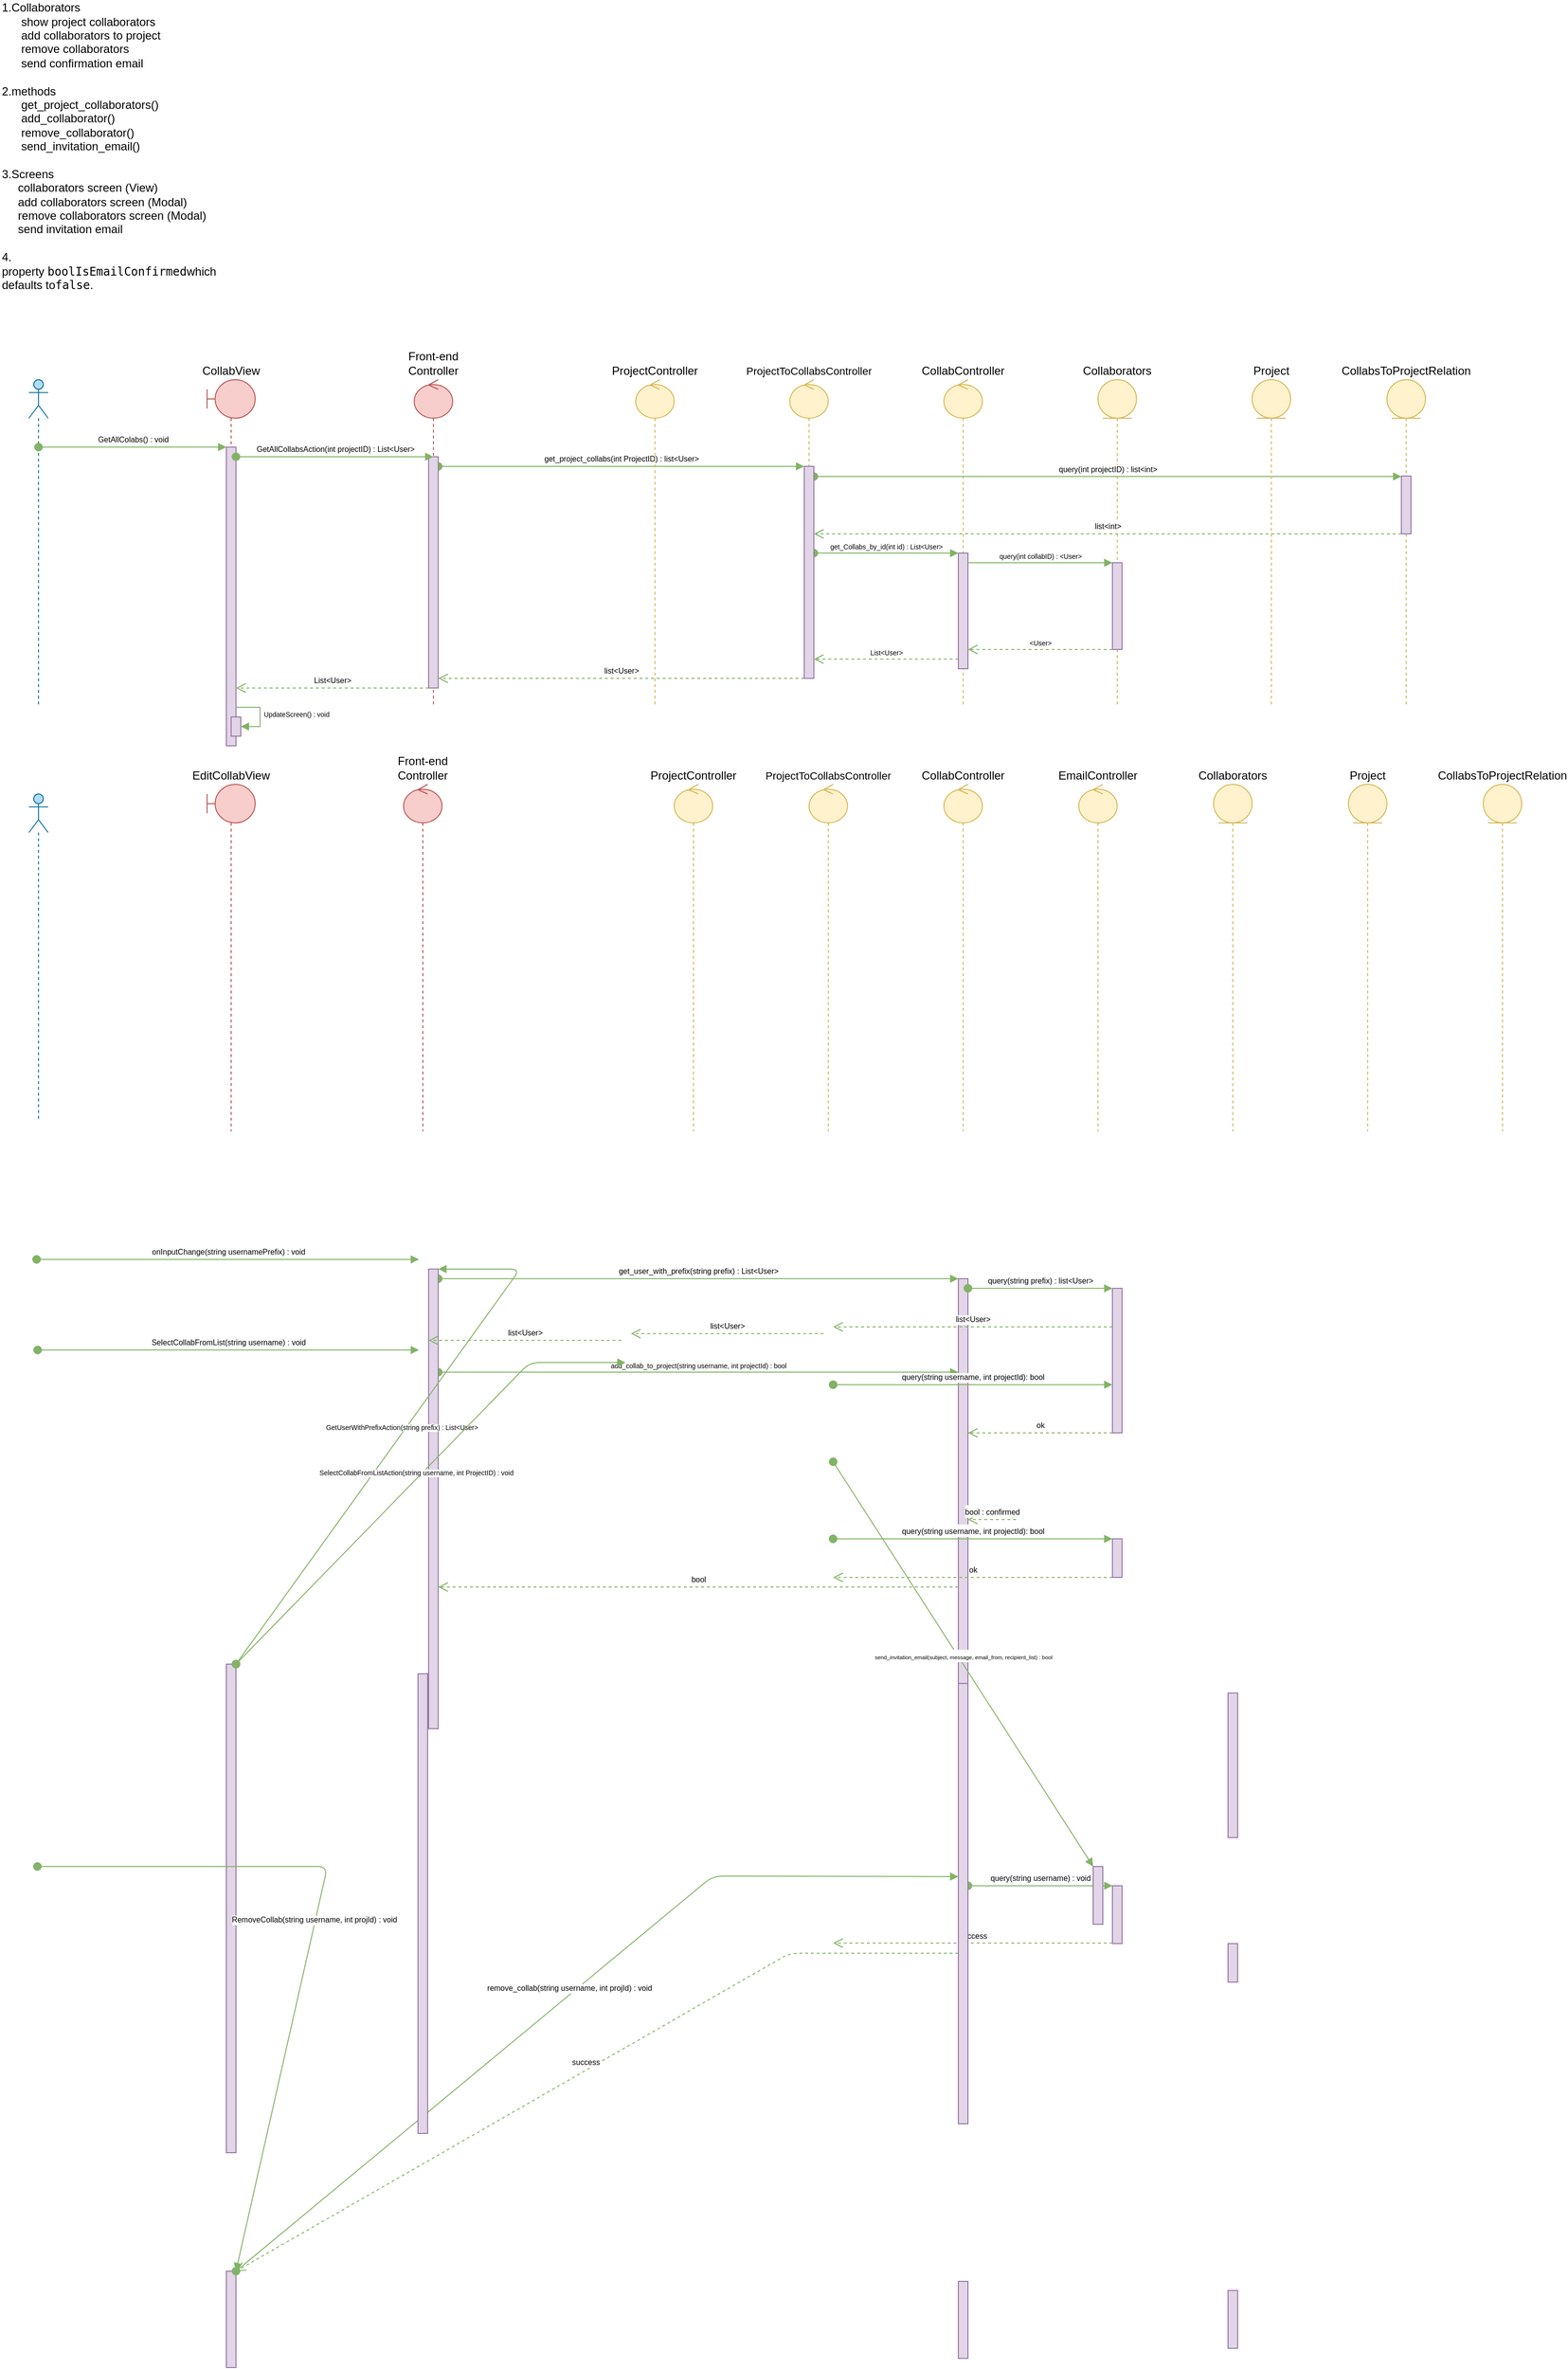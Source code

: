 <mxfile version="10.6.7" type="github"><diagram id="GHZ44tp6X7hKzsTofQmj" name="Page-1"><mxGraphModel dx="1443" dy="1389" grid="1" gridSize="10" guides="1" tooltips="1" connect="1" arrows="1" fold="1" page="0" pageScale="1" pageWidth="850" pageHeight="1100" background="none" math="0" shadow="0"><root><mxCell id="0"/><mxCell id="1" parent="0"/><mxCell id="GCSjRSkXuxWU2JJScuMy-1" value="" style="shape=umlLifeline;participant=umlActor;perimeter=lifelinePerimeter;whiteSpace=wrap;html=1;container=1;collapsible=0;recursiveResize=0;verticalAlign=top;spacingTop=36;labelBackgroundColor=#ffffff;outlineConnect=0;size=40;fillColor=#b1ddf0;strokeColor=#10739e;" parent="1" vertex="1"><mxGeometry x="30" y="380" width="20" height="340" as="geometry"/></mxCell><mxCell id="GCSjRSkXuxWU2JJScuMy-2" value="&lt;div&gt;1.Collaborators&lt;/div&gt;&lt;div&gt;&amp;nbsp; &amp;nbsp; &amp;nbsp; show project collaborators&lt;/div&gt;&lt;div&gt;&amp;nbsp; &amp;nbsp; &amp;nbsp; add collaborators to project&lt;/div&gt;&lt;div&gt;&amp;nbsp; &amp;nbsp; &amp;nbsp; remove collaborators&lt;/div&gt;&lt;div&gt;&amp;nbsp; &amp;nbsp; &amp;nbsp; send confirmation email&lt;/div&gt;&lt;div&gt;&lt;br&gt;&lt;/div&gt;&lt;div&gt;2.methods&lt;/div&gt;&lt;div&gt;&amp;nbsp; &amp;nbsp; &amp;nbsp; get_project_collaborators()&lt;/div&gt;&lt;div&gt;&amp;nbsp; &amp;nbsp; &amp;nbsp; add_collaborator()&lt;/div&gt;&lt;div&gt;&amp;nbsp; &amp;nbsp; &amp;nbsp; remove_collaborator()&lt;/div&gt;&lt;div&gt;&amp;nbsp; &amp;nbsp; &amp;nbsp; send_invitation_email()&lt;/div&gt;&lt;div&gt;&lt;br&gt;&lt;/div&gt;&lt;div&gt;3.Screens&lt;/div&gt;&lt;div&gt;&amp;nbsp; &amp;nbsp; &amp;nbsp;collaborators screen (View)&lt;/div&gt;&lt;div&gt;&amp;nbsp; &amp;nbsp; &amp;nbsp;add collaborators screen (Modal)&lt;/div&gt;&lt;div&gt;&amp;nbsp; &amp;nbsp; &amp;nbsp;remove collaborators screen (Modal)&lt;/div&gt;&lt;div&gt;&amp;nbsp; &amp;nbsp; &amp;nbsp;send invitation email&lt;/div&gt;&lt;div&gt;&lt;br&gt;&lt;/div&gt;&lt;div&gt;4.&lt;/div&gt;&lt;span&gt;property&amp;nbsp;&lt;/span&gt;&lt;code&gt;boolIsEmailConfirmed&lt;/code&gt;&lt;span&gt;which defaults to&lt;/span&gt;&lt;code&gt;false&lt;/code&gt;&lt;span&gt;.&lt;/span&gt;&lt;div&gt;&lt;br&gt;&lt;/div&gt;" style="text;html=1;strokeColor=none;fillColor=none;align=left;verticalAlign=middle;whiteSpace=wrap;rounded=0;" parent="1" vertex="1"><mxGeometry width="250" height="290" as="geometry"/></mxCell><mxCell id="GCSjRSkXuxWU2JJScuMy-3" value="CollabView" style="shape=umlLifeline;participant=umlBoundary;perimeter=lifelinePerimeter;whiteSpace=wrap;html=1;container=1;collapsible=0;recursiveResize=0;verticalAlign=bottom;spacingTop=36;labelBackgroundColor=#ffffff;outlineConnect=0;labelPosition=center;verticalLabelPosition=top;align=center;fillColor=#f8cecc;strokeColor=#b85450;" parent="1" vertex="1"><mxGeometry x="215" y="380" width="50" height="380" as="geometry"/></mxCell><mxCell id="GCSjRSkXuxWU2JJScuMy-7" value="" style="html=1;points=[];perimeter=orthogonalPerimeter;align=left;fillColor=#e1d5e7;strokeColor=#9673a6;gradientColor=none;" parent="GCSjRSkXuxWU2JJScuMy-3" vertex="1"><mxGeometry x="20" y="70" width="10" height="310" as="geometry"/></mxCell><mxCell id="UG3qi_RcyNTJpObuY2x0-22" value="" style="html=1;points=[];perimeter=orthogonalPerimeter;fontSize=7;fillColor=#e1d5e7;strokeColor=#9673a6;" vertex="1" parent="GCSjRSkXuxWU2JJScuMy-3"><mxGeometry x="25" y="350" width="10" height="20" as="geometry"/></mxCell><mxCell id="GCSjRSkXuxWU2JJScuMy-4" value="EditCollabView" style="shape=umlLifeline;participant=umlBoundary;perimeter=lifelinePerimeter;whiteSpace=wrap;html=1;container=1;collapsible=0;recursiveResize=0;verticalAlign=bottom;spacingTop=36;labelBackgroundColor=#ffffff;outlineConnect=0;labelPosition=center;verticalLabelPosition=top;align=center;fillColor=#f8cecc;strokeColor=#b85450;" parent="1" vertex="1"><mxGeometry x="215" y="800" width="50" height="360" as="geometry"/></mxCell><mxCell id="GCSjRSkXuxWU2JJScuMy-19" value="" style="html=1;points=[];perimeter=orthogonalPerimeter;fontSize=8;align=left;fillColor=#e1d5e7;strokeColor=#9673a6;gradientColor=none;" parent="GCSjRSkXuxWU2JJScuMy-4" vertex="1"><mxGeometry x="20" y="913" width="10" height="507" as="geometry"/></mxCell><mxCell id="WKBZwhmBb1u5zHbXrdkY-1" value="" style="html=1;points=[];perimeter=orthogonalPerimeter;fontSize=8;align=left;fillColor=#e1d5e7;strokeColor=#9673a6;gradientColor=none;" parent="GCSjRSkXuxWU2JJScuMy-4" vertex="1"><mxGeometry x="20" y="1543" width="10" height="100" as="geometry"/></mxCell><mxCell id="GCSjRSkXuxWU2JJScuMy-8" value="GetAllColabs() : void" style="html=1;verticalAlign=bottom;startArrow=oval;endArrow=block;startSize=8;fontSize=8;fillColor=#d5e8d4;strokeColor=#82b366;" parent="1" source="GCSjRSkXuxWU2JJScuMy-1" target="GCSjRSkXuxWU2JJScuMy-7" edge="1"><mxGeometry relative="1" as="geometry"><mxPoint x="75" y="460" as="sourcePoint"/><Array as="points"><mxPoint x="70" y="450"/><mxPoint x="150" y="450"/></Array></mxGeometry></mxCell><mxCell id="GCSjRSkXuxWU2JJScuMy-9" value="CollabController" style="shape=umlLifeline;participant=umlControl;perimeter=lifelinePerimeter;whiteSpace=wrap;html=1;container=1;collapsible=0;recursiveResize=0;verticalAlign=bottom;spacingTop=36;labelBackgroundColor=#ffffff;outlineConnect=0;align=center;labelPosition=center;verticalLabelPosition=top;fillColor=#fff2cc;strokeColor=#d6b656;" parent="1" vertex="1"><mxGeometry x="980" y="380" width="40" height="340" as="geometry"/></mxCell><mxCell id="GCSjRSkXuxWU2JJScuMy-21" value="" style="html=1;points=[];perimeter=orthogonalPerimeter;fontSize=8;align=left;fillColor=#e1d5e7;strokeColor=#9673a6;gradientColor=none;" parent="GCSjRSkXuxWU2JJScuMy-9" vertex="1"><mxGeometry x="15" y="933" width="10" height="457" as="geometry"/></mxCell><mxCell id="WKBZwhmBb1u5zHbXrdkY-4" value="" style="html=1;points=[];perimeter=orthogonalPerimeter;fontSize=8;align=left;fillColor=#e1d5e7;strokeColor=#9673a6;gradientColor=none;" parent="GCSjRSkXuxWU2JJScuMy-9" vertex="1"><mxGeometry x="15" y="1553.5" width="10" height="80" as="geometry"/></mxCell><mxCell id="UG3qi_RcyNTJpObuY2x0-30" value="" style="html=1;points=[];perimeter=orthogonalPerimeter;fontSize=7;fillColor=#e1d5e7;strokeColor=#9673a6;" vertex="1" parent="GCSjRSkXuxWU2JJScuMy-9"><mxGeometry x="15" y="180" width="10" height="120" as="geometry"/></mxCell><mxCell id="GCSjRSkXuxWU2JJScuMy-11" value="Collaborators" style="shape=umlLifeline;participant=umlEntity;perimeter=lifelinePerimeter;whiteSpace=wrap;html=1;container=1;collapsible=0;recursiveResize=0;verticalAlign=bottom;spacingTop=36;labelBackgroundColor=#ffffff;outlineConnect=0;align=center;labelPosition=center;verticalLabelPosition=top;fillColor=#fff2cc;strokeColor=#d6b656;" parent="1" vertex="1"><mxGeometry x="1140" y="380" width="40" height="340" as="geometry"/></mxCell><mxCell id="GCSjRSkXuxWU2JJScuMy-24" value="" style="html=1;points=[];perimeter=orthogonalPerimeter;fontSize=8;align=left;fillColor=#e1d5e7;strokeColor=#9673a6;gradientColor=none;" parent="GCSjRSkXuxWU2JJScuMy-11" vertex="1"><mxGeometry x="15" y="943" width="10" height="150" as="geometry"/></mxCell><mxCell id="WKBZwhmBb1u5zHbXrdkY-6" value="" style="html=1;points=[];perimeter=orthogonalPerimeter;fontSize=8;align=left;fillColor=#e1d5e7;strokeColor=#9673a6;gradientColor=none;" parent="GCSjRSkXuxWU2JJScuMy-11" vertex="1"><mxGeometry x="15" y="1563" width="10" height="60" as="geometry"/></mxCell><mxCell id="ptlIlz8iXJEbvcwkNckL-7" value="" style="html=1;points=[];perimeter=orthogonalPerimeter;fillColor=#e1d5e7;strokeColor=#9673a6;" parent="GCSjRSkXuxWU2JJScuMy-11" vertex="1"><mxGeometry x="15" y="1203" width="10" height="40" as="geometry"/></mxCell><mxCell id="UG3qi_RcyNTJpObuY2x0-33" value="" style="html=1;points=[];perimeter=orthogonalPerimeter;fontSize=7;fillColor=#e1d5e7;strokeColor=#9673a6;" vertex="1" parent="GCSjRSkXuxWU2JJScuMy-11"><mxGeometry x="15" y="190" width="10" height="90" as="geometry"/></mxCell><mxCell id="GCSjRSkXuxWU2JJScuMy-13" value="get_project_collabs(int ProjectID) : list&amp;lt;User&amp;gt;" style="html=1;verticalAlign=bottom;startArrow=oval;endArrow=block;startSize=8;fontSize=8;fillColor=#d5e8d4;strokeColor=#82b366;" parent="1" target="GCSjRSkXuxWU2JJScuMy-12" edge="1" source="UG3qi_RcyNTJpObuY2x0-2"><mxGeometry relative="1" as="geometry"><mxPoint x="250" y="470" as="sourcePoint"/><Array as="points"><mxPoint x="630" y="470"/></Array></mxGeometry></mxCell><mxCell id="GCSjRSkXuxWU2JJScuMy-17" value="list&amp;lt;int&amp;gt;" style="html=1;verticalAlign=bottom;endArrow=open;dashed=1;endSize=8;fontSize=8;fillColor=#d5e8d4;strokeColor=#82b366;" parent="1" source="GCSjRSkXuxWU2JJScuMy-15" target="GCSjRSkXuxWU2JJScuMy-12" edge="1"><mxGeometry relative="1" as="geometry"><mxPoint x="1053" y="538" as="sourcePoint"/><mxPoint x="950" y="530" as="targetPoint"/><Array as="points"><mxPoint x="1040" y="540"/></Array></mxGeometry></mxCell><mxCell id="GCSjRSkXuxWU2JJScuMy-18" value="list&amp;lt;User&amp;gt;" style="html=1;verticalAlign=bottom;endArrow=open;dashed=1;endSize=8;fontSize=8;fillColor=#d5e8d4;strokeColor=#82b366;" parent="1" source="GCSjRSkXuxWU2JJScuMy-12" target="UG3qi_RcyNTJpObuY2x0-2" edge="1"><mxGeometry relative="1" as="geometry"><mxPoint x="1020" y="550" as="sourcePoint"/><mxPoint x="280" y="550" as="targetPoint"/><Array as="points"><mxPoint x="650" y="690"/></Array></mxGeometry></mxCell><mxCell id="GCSjRSkXuxWU2JJScuMy-20" value="SelectCollabFromList(string username) : void" style="html=1;verticalAlign=bottom;startArrow=oval;endArrow=block;startSize=8;fontSize=8;fillColor=#d5e8d4;strokeColor=#82b366;" parent="1" edge="1"><mxGeometry relative="1" as="geometry"><mxPoint x="39.071" y="1387" as="sourcePoint"/><Array as="points"><mxPoint x="230" y="1387"/></Array><mxPoint x="435" y="1387" as="targetPoint"/></mxGeometry></mxCell><mxCell id="GCSjRSkXuxWU2JJScuMy-22" value="add_collab_to_project(string username, int projectId) : bool" style="html=1;verticalAlign=bottom;startArrow=oval;endArrow=block;startSize=8;fontSize=7;fillColor=#d5e8d4;strokeColor=#82b366;" parent="1" target="GCSjRSkXuxWU2JJScuMy-21" edge="1" source="UG3qi_RcyNTJpObuY2x0-19"><mxGeometry relative="1" as="geometry"><mxPoint x="445" y="1410" as="sourcePoint"/><Array as="points"><mxPoint x="740" y="1410"/></Array><mxPoint x="1035" y="1410" as="targetPoint"/></mxGeometry></mxCell><mxCell id="GCSjRSkXuxWU2JJScuMy-25" value="query(string username, int projectId): bool" style="html=1;verticalAlign=bottom;startArrow=oval;endArrow=block;startSize=8;fontSize=8;fillColor=#d5e8d4;strokeColor=#82b366;" parent="1" target="GCSjRSkXuxWU2JJScuMy-24" edge="1"><mxGeometry relative="1" as="geometry"><mxPoint x="865" y="1423" as="sourcePoint"/><Array as="points"><mxPoint x="960" y="1423"/></Array><mxPoint x="1215" y="1423" as="targetPoint"/></mxGeometry></mxCell><mxCell id="GCSjRSkXuxWU2JJScuMy-27" value="ok" style="html=1;verticalAlign=bottom;endArrow=open;dashed=1;endSize=8;fontSize=8;fillColor=#d5e8d4;strokeColor=#82b366;" parent="1" source="GCSjRSkXuxWU2JJScuMy-24" target="GCSjRSkXuxWU2JJScuMy-21" edge="1"><mxGeometry relative="1" as="geometry"><mxPoint x="1055" y="1473" as="sourcePoint"/><mxPoint x="975" y="1473" as="targetPoint"/><Array as="points"><mxPoint x="1040" y="1473"/></Array></mxGeometry></mxCell><mxCell id="WKBZwhmBb1u5zHbXrdkY-2" value="RemoveCollab(string username, int projId) : void" style="html=1;verticalAlign=bottom;startArrow=oval;endArrow=block;startSize=8;fontSize=8;fillColor=#d5e8d4;strokeColor=#82b366;" parent="1" target="WKBZwhmBb1u5zHbXrdkY-1" edge="1"><mxGeometry relative="1" as="geometry"><mxPoint x="38.833" y="1923" as="sourcePoint"/><Array as="points"><mxPoint x="340" y="1923"/></Array></mxGeometry></mxCell><mxCell id="WKBZwhmBb1u5zHbXrdkY-5" value="remove_collab(string username, int projId) : void&lt;br&gt;" style="html=1;verticalAlign=bottom;startArrow=oval;startFill=1;endArrow=block;startSize=8;fontSize=8;fillColor=#d5e8d4;strokeColor=#82b366;" parent="1" source="WKBZwhmBb1u5zHbXrdkY-1" target="WKBZwhmBb1u5zHbXrdkY-4" edge="1"><mxGeometry width="60" relative="1" as="geometry"><mxPoint x="975" y="1933" as="sourcePoint"/><mxPoint x="1035" y="1933" as="targetPoint"/><Array as="points"><mxPoint x="740" y="1933"/></Array></mxGeometry></mxCell><mxCell id="WKBZwhmBb1u5zHbXrdkY-7" value="query(string username) : void" style="html=1;verticalAlign=bottom;startArrow=oval;startFill=1;endArrow=block;startSize=8;fontSize=8;fillColor=#d5e8d4;strokeColor=#82b366;" parent="1" source="WKBZwhmBb1u5zHbXrdkY-4" target="WKBZwhmBb1u5zHbXrdkY-6" edge="1"><mxGeometry width="60" relative="1" as="geometry"><mxPoint x="995" y="1943" as="sourcePoint"/><mxPoint x="1200" y="1943" as="targetPoint"/><Array as="points"><mxPoint x="1040" y="1943"/></Array></mxGeometry></mxCell><mxCell id="WKBZwhmBb1u5zHbXrdkY-8" value="success" style="html=1;verticalAlign=bottom;endArrow=open;dashed=1;endSize=8;fontSize=8;fillColor=#d5e8d4;strokeColor=#82b366;" parent="1" source="WKBZwhmBb1u5zHbXrdkY-6" edge="1"><mxGeometry relative="1" as="geometry"><mxPoint x="1055" y="2002.5" as="sourcePoint"/><mxPoint x="865" y="2002.5" as="targetPoint"/></mxGeometry></mxCell><mxCell id="WKBZwhmBb1u5zHbXrdkY-9" value="success" style="html=1;verticalAlign=bottom;endArrow=open;dashed=1;endSize=8;fontSize=8;fillColor=#d5e8d4;strokeColor=#82b366;" parent="1" source="WKBZwhmBb1u5zHbXrdkY-4" target="WKBZwhmBb1u5zHbXrdkY-1" edge="1"><mxGeometry relative="1" as="geometry"><mxPoint x="1190" y="2013" as="sourcePoint"/><mxPoint x="845" y="2013" as="targetPoint"/><Array as="points"><mxPoint x="820" y="2013"/></Array></mxGeometry></mxCell><mxCell id="WKBZwhmBb1u5zHbXrdkY-27" value="EmailController" style="shape=umlLifeline;participant=umlControl;perimeter=lifelinePerimeter;whiteSpace=wrap;html=1;container=1;collapsible=0;recursiveResize=0;verticalAlign=bottom;spacingTop=36;labelBackgroundColor=#ffffff;outlineConnect=0;align=center;labelPosition=center;verticalLabelPosition=top;fillColor=#fff2cc;strokeColor=#d6b656;" parent="1" vertex="1"><mxGeometry x="1120" y="800" width="40" height="360" as="geometry"/></mxCell><mxCell id="ptlIlz8iXJEbvcwkNckL-1" value="" style="html=1;points=[];perimeter=orthogonalPerimeter;fillColor=#e1d5e7;strokeColor=#9673a6;" parent="WKBZwhmBb1u5zHbXrdkY-27" vertex="1"><mxGeometry x="15" y="1123" width="10" height="60" as="geometry"/></mxCell><mxCell id="ptlIlz8iXJEbvcwkNckL-2" value="&lt;font style=&quot;font-size: 5.7px&quot;&gt;&lt;span&gt;send_invitation_email(&lt;/span&gt;&lt;span&gt;subject, message, email_from, recipient_list&lt;/span&gt;&lt;span&gt;) : bool&lt;/span&gt;&lt;/font&gt;&lt;br&gt;" style="html=1;verticalAlign=bottom;startArrow=oval;endArrow=block;startSize=8;fillColor=#d5e8d4;strokeColor=#82b366;" parent="1" target="ptlIlz8iXJEbvcwkNckL-1" edge="1"><mxGeometry relative="1" as="geometry"><mxPoint x="865" y="1503" as="sourcePoint"/></mxGeometry></mxCell><mxCell id="ptlIlz8iXJEbvcwkNckL-3" value="&lt;font style=&quot;font-size: 8px&quot;&gt;bool : confirmed&lt;/font&gt;" style="html=1;verticalAlign=bottom;endArrow=open;dashed=1;endSize=8;fillColor=#d5e8d4;strokeColor=#82b366;" parent="1" target="GCSjRSkXuxWU2JJScuMy-21" edge="1"><mxGeometry relative="1" as="geometry"><mxPoint x="1055" y="1563" as="sourcePoint"/><mxPoint x="975" y="1583" as="targetPoint"/></mxGeometry></mxCell><mxCell id="ptlIlz8iXJEbvcwkNckL-8" value="&lt;span&gt;&lt;font style=&quot;font-size: 8px&quot;&gt;query(string username, int projectId): bool&lt;/font&gt;&lt;/span&gt;" style="html=1;verticalAlign=bottom;startArrow=oval;endArrow=block;startSize=8;fillColor=#d5e8d4;strokeColor=#82b366;" parent="1" target="ptlIlz8iXJEbvcwkNckL-7" edge="1"><mxGeometry relative="1" as="geometry"><mxPoint x="865" y="1583" as="sourcePoint"/><mxPoint x="1215" y="1583" as="targetPoint"/></mxGeometry></mxCell><mxCell id="ptlIlz8iXJEbvcwkNckL-10" value="bool" style="html=1;verticalAlign=bottom;endArrow=open;dashed=1;endSize=8;fontSize=8;fillColor=#d5e8d4;strokeColor=#82b366;" parent="1" source="GCSjRSkXuxWU2JJScuMy-21" target="UG3qi_RcyNTJpObuY2x0-19" edge="1"><mxGeometry relative="1" as="geometry"><mxPoint x="860" y="1650" as="sourcePoint"/><mxPoint x="685" y="1632.5" as="targetPoint"/><Array as="points"><mxPoint x="810" y="1633"/></Array></mxGeometry></mxCell><mxCell id="ptlIlz8iXJEbvcwkNckL-9" value="ok" style="html=1;verticalAlign=bottom;endArrow=open;dashed=1;endSize=8;fontSize=8;fillColor=#d5e8d4;strokeColor=#82b366;" parent="1" source="ptlIlz8iXJEbvcwkNckL-7" edge="1"><mxGeometry relative="1" as="geometry"><mxPoint x="1215" y="1623" as="sourcePoint"/><mxPoint x="865" y="1623" as="targetPoint"/><Array as="points"><mxPoint x="1040" y="1623"/></Array></mxGeometry></mxCell><mxCell id="ptlIlz8iXJEbvcwkNckL-14" value="onInputChange(string usernamePrefix) : void" style="html=1;verticalAlign=bottom;startArrow=oval;startFill=1;endArrow=block;startSize=8;fillColor=#d5e8d4;strokeColor=#82b366;fontSize=8;" parent="1" edge="1"><mxGeometry width="60" relative="1" as="geometry"><mxPoint x="38" y="1293" as="sourcePoint"/><mxPoint x="435" y="1293" as="targetPoint"/></mxGeometry></mxCell><mxCell id="ptlIlz8iXJEbvcwkNckL-15" value="get_user_with_prefix(string prefix) : List&amp;lt;User&amp;gt;" style="html=1;verticalAlign=bottom;startArrow=oval;startFill=1;endArrow=block;startSize=8;fontSize=8;fillColor=#d5e8d4;strokeColor=#82b366;" parent="1" source="UG3qi_RcyNTJpObuY2x0-19" target="GCSjRSkXuxWU2JJScuMy-21" edge="1"><mxGeometry width="60" relative="1" as="geometry"><mxPoint x="740" y="1313" as="sourcePoint"/><mxPoint x="1035" y="1312.5" as="targetPoint"/><Array as="points"><mxPoint x="750" y="1313"/></Array></mxGeometry></mxCell><mxCell id="ptlIlz8iXJEbvcwkNckL-16" value="query(string prefix) : list&amp;lt;User&amp;gt;" style="html=1;verticalAlign=bottom;startArrow=oval;endArrow=block;startSize=8;fontSize=8;fillColor=#d5e8d4;strokeColor=#82b366;" parent="1" source="GCSjRSkXuxWU2JJScuMy-21" target="GCSjRSkXuxWU2JJScuMy-24" edge="1"><mxGeometry relative="1" as="geometry"><mxPoint x="870" y="1323" as="sourcePoint"/><Array as="points"><mxPoint x="1035" y="1323"/></Array><mxPoint x="1210" y="1323" as="targetPoint"/></mxGeometry></mxCell><mxCell id="ptlIlz8iXJEbvcwkNckL-17" value="list&amp;lt;User&amp;gt;" style="html=1;verticalAlign=bottom;endArrow=open;dashed=1;endSize=8;fontSize=8;fillColor=#d5e8d4;strokeColor=#82b366;" parent="1" source="GCSjRSkXuxWU2JJScuMy-24" edge="1"><mxGeometry relative="1" as="geometry"><mxPoint x="1200" y="1363" as="sourcePoint"/><mxPoint x="865" y="1363" as="targetPoint"/></mxGeometry></mxCell><mxCell id="ptlIlz8iXJEbvcwkNckL-19" value="list&amp;lt;User&amp;gt;" style="html=1;verticalAlign=bottom;endArrow=open;dashed=1;endSize=8;fontSize=8;fillColor=#d5e8d4;strokeColor=#82b366;" parent="1" edge="1"><mxGeometry relative="1" as="geometry"><mxPoint x="855" y="1370" as="sourcePoint"/><mxPoint x="655" y="1370" as="targetPoint"/><Array as="points"><mxPoint x="740" y="1370"/></Array></mxGeometry></mxCell><mxCell id="UG3qi_RcyNTJpObuY2x0-1" value="Front-end Controller" style="shape=umlLifeline;participant=umlControl;perimeter=lifelinePerimeter;whiteSpace=wrap;html=1;container=1;collapsible=0;recursiveResize=0;verticalAlign=bottom;spacingTop=36;labelBackgroundColor=#ffffff;outlineConnect=0;fillColor=#f8cecc;strokeColor=#b85450;labelPosition=center;verticalLabelPosition=top;align=center;" vertex="1" parent="1"><mxGeometry x="430" y="380" width="40" height="340" as="geometry"/></mxCell><mxCell id="UG3qi_RcyNTJpObuY2x0-2" value="" style="html=1;points=[];perimeter=orthogonalPerimeter;fillColor=#e1d5e7;strokeColor=#9673a6;" vertex="1" parent="UG3qi_RcyNTJpObuY2x0-1"><mxGeometry x="15" y="80" width="10" height="240" as="geometry"/></mxCell><mxCell id="UG3qi_RcyNTJpObuY2x0-19" value="" style="html=1;points=[];perimeter=orthogonalPerimeter;fontSize=8;fillColor=#e1d5e7;strokeColor=#9673a6;" vertex="1" parent="UG3qi_RcyNTJpObuY2x0-1"><mxGeometry x="15" y="923" width="10" height="477" as="geometry"/></mxCell><mxCell id="UG3qi_RcyNTJpObuY2x0-6" value="&lt;font style=&quot;font-size: 8px&quot;&gt;GetAllCollabsAction(int projectID) : List&amp;lt;User&amp;gt;&lt;/font&gt;" style="html=1;verticalAlign=bottom;startArrow=oval;startFill=1;endArrow=block;startSize=8;fillColor=#d5e8d4;strokeColor=#82b366;" edge="1" parent="1" source="GCSjRSkXuxWU2JJScuMy-7" target="UG3qi_RcyNTJpObuY2x0-2"><mxGeometry width="60" relative="1" as="geometry"><mxPoint x="310" y="460" as="sourcePoint"/><mxPoint x="370" y="460" as="targetPoint"/><Array as="points"><mxPoint x="450" y="460"/></Array></mxGeometry></mxCell><mxCell id="UG3qi_RcyNTJpObuY2x0-15" value="ProjectController" style="shape=umlLifeline;participant=umlControl;perimeter=lifelinePerimeter;whiteSpace=wrap;html=1;container=1;collapsible=0;recursiveResize=0;verticalAlign=bottom;spacingTop=36;labelBackgroundColor=#ffffff;outlineConnect=0;fillColor=#fff2cc;strokeColor=#d6b656;labelPosition=center;verticalLabelPosition=top;align=center;" vertex="1" parent="1"><mxGeometry x="660" y="380" width="40" height="340" as="geometry"/></mxCell><mxCell id="GCSjRSkXuxWU2JJScuMy-16" value="query(int projectID) : list&amp;lt;int&amp;gt;" style="html=1;verticalAlign=bottom;startArrow=oval;endArrow=block;startSize=8;fontSize=8;fillColor=#d5e8d4;strokeColor=#82b366;" parent="1" source="GCSjRSkXuxWU2JJScuMy-12" target="GCSjRSkXuxWU2JJScuMy-15" edge="1"><mxGeometry relative="1" as="geometry"><mxPoint x="1215" y="480.5" as="sourcePoint"/><Array as="points"><mxPoint x="1225" y="480.5"/></Array><mxPoint x="1570" y="480.5" as="targetPoint"/></mxGeometry></mxCell><mxCell id="UG3qi_RcyNTJpObuY2x0-16" value="Project" style="shape=umlLifeline;participant=umlEntity;perimeter=lifelinePerimeter;whiteSpace=wrap;html=1;container=1;collapsible=0;recursiveResize=0;verticalAlign=bottom;spacingTop=36;labelBackgroundColor=#ffffff;outlineConnect=0;fillColor=#fff2cc;strokeColor=#d6b656;labelPosition=center;verticalLabelPosition=top;align=center;" vertex="1" parent="1"><mxGeometry x="1300" y="380" width="40" height="340" as="geometry"/></mxCell><mxCell id="UG3qi_RcyNTJpObuY2x0-17" value="List&amp;lt;User&amp;gt;" style="html=1;verticalAlign=bottom;endArrow=open;dashed=1;endSize=8;fontSize=8;fillColor=#d5e8d4;strokeColor=#82b366;" edge="1" parent="1" source="UG3qi_RcyNTJpObuY2x0-2" target="GCSjRSkXuxWU2JJScuMy-7"><mxGeometry relative="1" as="geometry"><mxPoint x="420" y="560" as="sourcePoint"/><mxPoint x="565" y="560" as="targetPoint"/><Array as="points"><mxPoint x="350" y="700"/><mxPoint x="260" y="700"/></Array></mxGeometry></mxCell><mxCell id="UG3qi_RcyNTJpObuY2x0-20" value="&lt;span&gt;GetUserWithPrefixAction(string prefix) : List&amp;lt;User&amp;gt;&lt;/span&gt;" style="html=1;verticalAlign=bottom;startArrow=oval;startFill=1;endArrow=block;startSize=8;fontSize=7;fillColor=#d5e8d4;strokeColor=#82b366;" edge="1" parent="1" source="GCSjRSkXuxWU2JJScuMy-19" target="UG3qi_RcyNTJpObuY2x0-19"><mxGeometry width="60" relative="1" as="geometry"><mxPoint x="450" y="1313" as="sourcePoint"/><mxPoint x="510" y="1313" as="targetPoint"/><Array as="points"><mxPoint x="540" y="1303"/></Array></mxGeometry></mxCell><mxCell id="UG3qi_RcyNTJpObuY2x0-25" value="list&amp;lt;User&amp;gt;" style="html=1;verticalAlign=bottom;endArrow=open;dashed=1;endSize=8;fontSize=8;fillColor=#d5e8d4;strokeColor=#82b366;" edge="1" parent="1"><mxGeometry relative="1" as="geometry"><mxPoint x="645" y="1377" as="sourcePoint"/><mxPoint x="445" y="1377" as="targetPoint"/><Array as="points"><mxPoint x="530" y="1377"/></Array></mxGeometry></mxCell><mxCell id="UG3qi_RcyNTJpObuY2x0-26" value="&lt;span&gt;SelectCollabFromListAction(string username, int ProjectID) : void&lt;/span&gt;" style="html=1;verticalAlign=bottom;startArrow=oval;startFill=1;endArrow=block;startSize=8;fontSize=7;fillColor=#d5e8d4;strokeColor=#82b366;" edge="1" parent="1" source="GCSjRSkXuxWU2JJScuMy-19"><mxGeometry width="60" relative="1" as="geometry"><mxPoint x="470" y="1397.5" as="sourcePoint"/><mxPoint x="649.5" y="1400" as="targetPoint"/><Array as="points"><mxPoint x="550" y="1400"/></Array></mxGeometry></mxCell><mxCell id="UG3qi_RcyNTJpObuY2x0-27" value="CollabsToProjectRelation&lt;br&gt;" style="shape=umlLifeline;participant=umlEntity;perimeter=lifelinePerimeter;whiteSpace=wrap;html=1;container=1;collapsible=0;recursiveResize=0;verticalAlign=bottom;spacingTop=36;labelBackgroundColor=#ffffff;outlineConnect=0;fillColor=#fff2cc;strokeColor=#d6b656;labelPosition=center;verticalLabelPosition=top;align=center;" vertex="1" parent="1"><mxGeometry x="1440" y="380" width="40" height="340" as="geometry"/></mxCell><mxCell id="GCSjRSkXuxWU2JJScuMy-15" value="" style="html=1;points=[];perimeter=orthogonalPerimeter;fontSize=8;align=left;fillColor=#e1d5e7;strokeColor=#9673a6;gradientColor=none;" parent="UG3qi_RcyNTJpObuY2x0-27" vertex="1"><mxGeometry x="15" y="100" width="10" height="60" as="geometry"/></mxCell><mxCell id="UG3qi_RcyNTJpObuY2x0-32" value="get_Collabs_by_id(int id) : List&amp;lt;User&amp;gt;" style="html=1;verticalAlign=bottom;startArrow=oval;startFill=1;endArrow=block;startSize=8;fontSize=7;fillColor=#d5e8d4;strokeColor=#82b366;" edge="1" parent="1" source="GCSjRSkXuxWU2JJScuMy-12" target="UG3qi_RcyNTJpObuY2x0-30"><mxGeometry width="60" relative="1" as="geometry"><mxPoint x="700" y="560" as="sourcePoint"/><mxPoint x="760" y="560" as="targetPoint"/><Array as="points"><mxPoint x="910" y="560"/></Array></mxGeometry></mxCell><mxCell id="UG3qi_RcyNTJpObuY2x0-34" value="query(int collabID) : &amp;lt;User&amp;gt;" style="html=1;verticalAlign=bottom;endArrow=block;fontSize=7;fillColor=#d5e8d4;strokeColor=#82b366;" edge="1" parent="1" source="UG3qi_RcyNTJpObuY2x0-30" target="UG3qi_RcyNTJpObuY2x0-33"><mxGeometry width="80" relative="1" as="geometry"><mxPoint x="980" y="570" as="sourcePoint"/><mxPoint x="1060" y="570" as="targetPoint"/><Array as="points"><mxPoint x="1010" y="570"/></Array></mxGeometry></mxCell><mxCell id="UG3qi_RcyNTJpObuY2x0-35" value="&amp;lt;User&amp;gt;" style="html=1;verticalAlign=bottom;endArrow=open;dashed=1;endSize=8;fontSize=7;fillColor=#d5e8d4;strokeColor=#82b366;" edge="1" parent="1" source="UG3qi_RcyNTJpObuY2x0-33" target="UG3qi_RcyNTJpObuY2x0-30"><mxGeometry relative="1" as="geometry"><mxPoint x="1150" y="650" as="sourcePoint"/><mxPoint x="1070" y="650" as="targetPoint"/><Array as="points"><mxPoint x="1080" y="660"/><mxPoint x="1010" y="660"/></Array></mxGeometry></mxCell><mxCell id="UG3qi_RcyNTJpObuY2x0-37" value="List&amp;lt;User&amp;gt;" style="html=1;verticalAlign=bottom;endArrow=open;dashed=1;endSize=8;fontSize=7;fillColor=#d5e8d4;strokeColor=#82b366;" edge="1" parent="1" source="UG3qi_RcyNTJpObuY2x0-30" target="GCSjRSkXuxWU2JJScuMy-12"><mxGeometry relative="1" as="geometry"><mxPoint x="840" y="670" as="sourcePoint"/><mxPoint x="750" y="650" as="targetPoint"/><Array as="points"><mxPoint x="920" y="670"/></Array></mxGeometry></mxCell><mxCell id="UG3qi_RcyNTJpObuY2x0-38" value="ProjectToCollabsController" style="shape=umlLifeline;participant=umlControl;perimeter=lifelinePerimeter;whiteSpace=wrap;html=1;container=1;collapsible=0;recursiveResize=0;verticalAlign=bottom;spacingTop=36;labelBackgroundColor=#ffffff;outlineConnect=0;fontSize=11;labelPosition=center;verticalLabelPosition=top;align=center;fillColor=#fff2cc;strokeColor=#d6b656;" vertex="1" parent="1"><mxGeometry x="820" y="380" width="40" height="310" as="geometry"/></mxCell><mxCell id="GCSjRSkXuxWU2JJScuMy-12" value="" style="html=1;points=[];perimeter=orthogonalPerimeter;align=left;fillColor=#e1d5e7;strokeColor=#9673a6;gradientColor=none;" parent="UG3qi_RcyNTJpObuY2x0-38" vertex="1"><mxGeometry x="15" y="90" width="10" height="220" as="geometry"/></mxCell><mxCell id="UG3qi_RcyNTJpObuY2x0-23" value="&lt;span&gt;UpdateScreen() : void&lt;/span&gt;" style="edgeStyle=orthogonalEdgeStyle;html=1;align=left;spacingLeft=2;endArrow=block;rounded=0;entryX=1;entryY=0;fontSize=7;fillColor=#d5e8d4;strokeColor=#82b366;labelPosition=right;verticalLabelPosition=middle;verticalAlign=middle;" edge="1" parent="1"><mxGeometry relative="1" as="geometry"><mxPoint x="245" y="720" as="sourcePoint"/><Array as="points"><mxPoint x="270" y="720"/><mxPoint x="270" y="740"/></Array><mxPoint x="250" y="740" as="targetPoint"/></mxGeometry></mxCell><mxCell id="UG3qi_RcyNTJpObuY2x0-39" value="" style="shape=umlLifeline;participant=umlActor;perimeter=lifelinePerimeter;whiteSpace=wrap;html=1;container=1;collapsible=0;recursiveResize=0;verticalAlign=top;spacingTop=36;labelBackgroundColor=#ffffff;outlineConnect=0;size=40;fillColor=#b1ddf0;strokeColor=#10739e;" vertex="1" parent="1"><mxGeometry x="30" y="810" width="20" height="340" as="geometry"/></mxCell><mxCell id="UG3qi_RcyNTJpObuY2x0-44" value="CollabController" style="shape=umlLifeline;participant=umlControl;perimeter=lifelinePerimeter;whiteSpace=wrap;html=1;container=1;collapsible=0;recursiveResize=0;verticalAlign=bottom;spacingTop=36;labelBackgroundColor=#ffffff;outlineConnect=0;align=center;labelPosition=center;verticalLabelPosition=top;fillColor=#fff2cc;strokeColor=#d6b656;" vertex="1" parent="1"><mxGeometry x="980" y="800" width="40" height="360" as="geometry"/></mxCell><mxCell id="UG3qi_RcyNTJpObuY2x0-45" value="" style="html=1;points=[];perimeter=orthogonalPerimeter;fontSize=8;align=left;fillColor=#e1d5e7;strokeColor=#9673a6;gradientColor=none;" vertex="1" parent="UG3qi_RcyNTJpObuY2x0-44"><mxGeometry x="15" y="933" width="10" height="457" as="geometry"/></mxCell><mxCell id="UG3qi_RcyNTJpObuY2x0-46" value="" style="html=1;points=[];perimeter=orthogonalPerimeter;fontSize=8;align=left;fillColor=#e1d5e7;strokeColor=#9673a6;gradientColor=none;" vertex="1" parent="UG3qi_RcyNTJpObuY2x0-44"><mxGeometry x="15" y="1553.5" width="10" height="80" as="geometry"/></mxCell><mxCell id="UG3qi_RcyNTJpObuY2x0-48" value="Collaborators" style="shape=umlLifeline;participant=umlEntity;perimeter=lifelinePerimeter;whiteSpace=wrap;html=1;container=1;collapsible=0;recursiveResize=0;verticalAlign=bottom;spacingTop=36;labelBackgroundColor=#ffffff;outlineConnect=0;align=center;labelPosition=center;verticalLabelPosition=top;fillColor=#fff2cc;strokeColor=#d6b656;" vertex="1" parent="1"><mxGeometry x="1260" y="800" width="40" height="360" as="geometry"/></mxCell><mxCell id="UG3qi_RcyNTJpObuY2x0-49" value="" style="html=1;points=[];perimeter=orthogonalPerimeter;fontSize=8;align=left;fillColor=#e1d5e7;strokeColor=#9673a6;gradientColor=none;" vertex="1" parent="UG3qi_RcyNTJpObuY2x0-48"><mxGeometry x="15" y="943" width="10" height="150" as="geometry"/></mxCell><mxCell id="UG3qi_RcyNTJpObuY2x0-50" value="" style="html=1;points=[];perimeter=orthogonalPerimeter;fontSize=8;align=left;fillColor=#e1d5e7;strokeColor=#9673a6;gradientColor=none;" vertex="1" parent="UG3qi_RcyNTJpObuY2x0-48"><mxGeometry x="15" y="1563" width="10" height="60" as="geometry"/></mxCell><mxCell id="UG3qi_RcyNTJpObuY2x0-51" value="" style="html=1;points=[];perimeter=orthogonalPerimeter;fillColor=#e1d5e7;strokeColor=#9673a6;" vertex="1" parent="UG3qi_RcyNTJpObuY2x0-48"><mxGeometry x="15" y="1203" width="10" height="40" as="geometry"/></mxCell><mxCell id="UG3qi_RcyNTJpObuY2x0-56" value="Front-end Controller" style="shape=umlLifeline;participant=umlControl;perimeter=lifelinePerimeter;whiteSpace=wrap;html=1;container=1;collapsible=0;recursiveResize=0;verticalAlign=bottom;spacingTop=36;labelBackgroundColor=#ffffff;outlineConnect=0;fillColor=#f8cecc;strokeColor=#b85450;labelPosition=center;verticalLabelPosition=top;align=center;" vertex="1" parent="1"><mxGeometry x="419" y="800" width="40" height="360" as="geometry"/></mxCell><mxCell id="UG3qi_RcyNTJpObuY2x0-58" value="" style="html=1;points=[];perimeter=orthogonalPerimeter;fontSize=8;fillColor=#e1d5e7;strokeColor=#9673a6;" vertex="1" parent="UG3qi_RcyNTJpObuY2x0-56"><mxGeometry x="15" y="923" width="10" height="477" as="geometry"/></mxCell><mxCell id="UG3qi_RcyNTJpObuY2x0-60" value="ProjectController" style="shape=umlLifeline;participant=umlControl;perimeter=lifelinePerimeter;whiteSpace=wrap;html=1;container=1;collapsible=0;recursiveResize=0;verticalAlign=bottom;spacingTop=36;labelBackgroundColor=#ffffff;outlineConnect=0;fillColor=#fff2cc;strokeColor=#d6b656;labelPosition=center;verticalLabelPosition=top;align=center;" vertex="1" parent="1"><mxGeometry x="700" y="800" width="40" height="360" as="geometry"/></mxCell><mxCell id="UG3qi_RcyNTJpObuY2x0-62" value="Project" style="shape=umlLifeline;participant=umlEntity;perimeter=lifelinePerimeter;whiteSpace=wrap;html=1;container=1;collapsible=0;recursiveResize=0;verticalAlign=bottom;spacingTop=36;labelBackgroundColor=#ffffff;outlineConnect=0;fillColor=#fff2cc;strokeColor=#d6b656;labelPosition=center;verticalLabelPosition=top;align=center;" vertex="1" parent="1"><mxGeometry x="1400" y="800" width="40" height="360" as="geometry"/></mxCell><mxCell id="UG3qi_RcyNTJpObuY2x0-64" value="CollabsToProjectRelation&lt;br&gt;" style="shape=umlLifeline;participant=umlEntity;perimeter=lifelinePerimeter;whiteSpace=wrap;html=1;container=1;collapsible=0;recursiveResize=0;verticalAlign=bottom;spacingTop=36;labelBackgroundColor=#ffffff;outlineConnect=0;fillColor=#fff2cc;strokeColor=#d6b656;labelPosition=center;verticalLabelPosition=top;align=center;" vertex="1" parent="1"><mxGeometry x="1540" y="800" width="40" height="360" as="geometry"/></mxCell><mxCell id="UG3qi_RcyNTJpObuY2x0-70" value="ProjectToCollabsController" style="shape=umlLifeline;participant=umlControl;perimeter=lifelinePerimeter;whiteSpace=wrap;html=1;container=1;collapsible=0;recursiveResize=0;verticalAlign=bottom;spacingTop=36;labelBackgroundColor=#ffffff;outlineConnect=0;fontSize=11;labelPosition=center;verticalLabelPosition=top;align=center;fillColor=#fff2cc;strokeColor=#d6b656;" vertex="1" parent="1"><mxGeometry x="840" y="800" width="40" height="360" as="geometry"/></mxCell></root></mxGraphModel></diagram></mxfile>